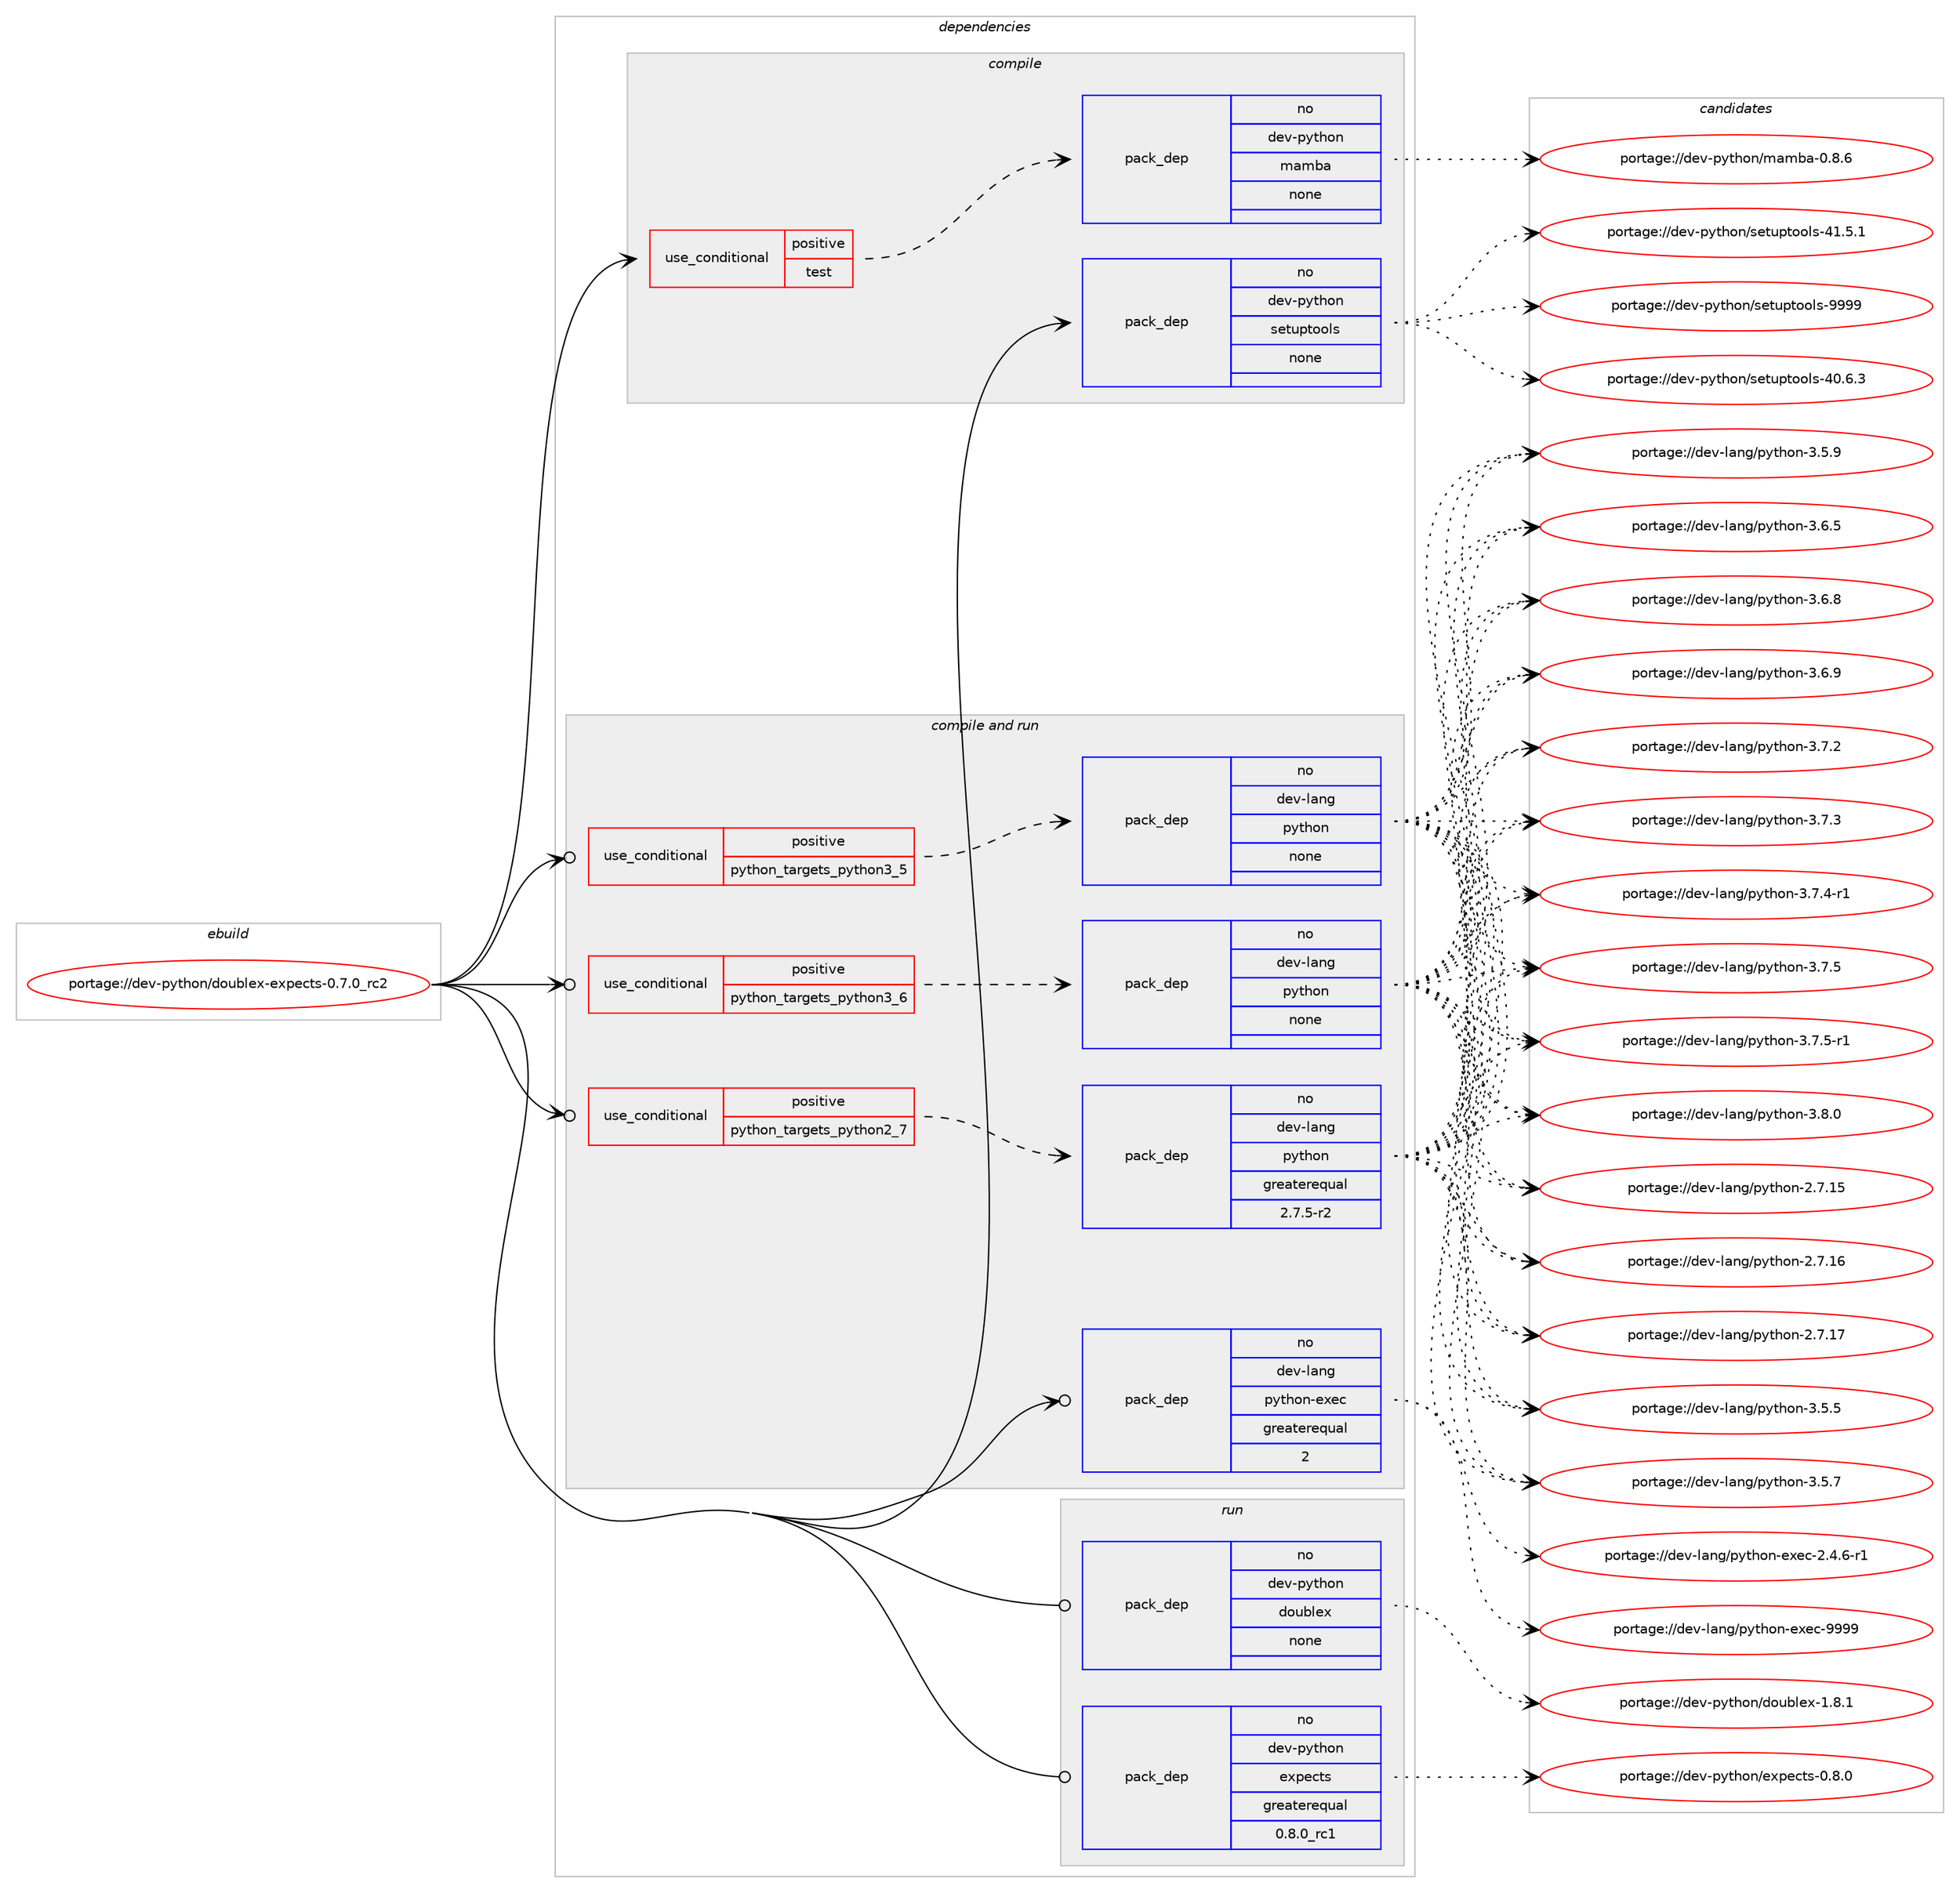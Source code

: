 digraph prolog {

# *************
# Graph options
# *************

newrank=true;
concentrate=true;
compound=true;
graph [rankdir=LR,fontname=Helvetica,fontsize=10,ranksep=1.5];#, ranksep=2.5, nodesep=0.2];
edge  [arrowhead=vee];
node  [fontname=Helvetica,fontsize=10];

# **********
# The ebuild
# **********

subgraph cluster_leftcol {
color=gray;
rank=same;
label=<<i>ebuild</i>>;
id [label="portage://dev-python/doublex-expects-0.7.0_rc2", color=red, width=4, href="../dev-python/doublex-expects-0.7.0_rc2.svg"];
}

# ****************
# The dependencies
# ****************

subgraph cluster_midcol {
color=gray;
label=<<i>dependencies</i>>;
subgraph cluster_compile {
fillcolor="#eeeeee";
style=filled;
label=<<i>compile</i>>;
subgraph cond28064 {
dependency137597 [label=<<TABLE BORDER="0" CELLBORDER="1" CELLSPACING="0" CELLPADDING="4"><TR><TD ROWSPAN="3" CELLPADDING="10">use_conditional</TD></TR><TR><TD>positive</TD></TR><TR><TD>test</TD></TR></TABLE>>, shape=none, color=red];
subgraph pack106216 {
dependency137598 [label=<<TABLE BORDER="0" CELLBORDER="1" CELLSPACING="0" CELLPADDING="4" WIDTH="220"><TR><TD ROWSPAN="6" CELLPADDING="30">pack_dep</TD></TR><TR><TD WIDTH="110">no</TD></TR><TR><TD>dev-python</TD></TR><TR><TD>mamba</TD></TR><TR><TD>none</TD></TR><TR><TD></TD></TR></TABLE>>, shape=none, color=blue];
}
dependency137597:e -> dependency137598:w [weight=20,style="dashed",arrowhead="vee"];
}
id:e -> dependency137597:w [weight=20,style="solid",arrowhead="vee"];
subgraph pack106217 {
dependency137599 [label=<<TABLE BORDER="0" CELLBORDER="1" CELLSPACING="0" CELLPADDING="4" WIDTH="220"><TR><TD ROWSPAN="6" CELLPADDING="30">pack_dep</TD></TR><TR><TD WIDTH="110">no</TD></TR><TR><TD>dev-python</TD></TR><TR><TD>setuptools</TD></TR><TR><TD>none</TD></TR><TR><TD></TD></TR></TABLE>>, shape=none, color=blue];
}
id:e -> dependency137599:w [weight=20,style="solid",arrowhead="vee"];
}
subgraph cluster_compileandrun {
fillcolor="#eeeeee";
style=filled;
label=<<i>compile and run</i>>;
subgraph cond28065 {
dependency137600 [label=<<TABLE BORDER="0" CELLBORDER="1" CELLSPACING="0" CELLPADDING="4"><TR><TD ROWSPAN="3" CELLPADDING="10">use_conditional</TD></TR><TR><TD>positive</TD></TR><TR><TD>python_targets_python2_7</TD></TR></TABLE>>, shape=none, color=red];
subgraph pack106218 {
dependency137601 [label=<<TABLE BORDER="0" CELLBORDER="1" CELLSPACING="0" CELLPADDING="4" WIDTH="220"><TR><TD ROWSPAN="6" CELLPADDING="30">pack_dep</TD></TR><TR><TD WIDTH="110">no</TD></TR><TR><TD>dev-lang</TD></TR><TR><TD>python</TD></TR><TR><TD>greaterequal</TD></TR><TR><TD>2.7.5-r2</TD></TR></TABLE>>, shape=none, color=blue];
}
dependency137600:e -> dependency137601:w [weight=20,style="dashed",arrowhead="vee"];
}
id:e -> dependency137600:w [weight=20,style="solid",arrowhead="odotvee"];
subgraph cond28066 {
dependency137602 [label=<<TABLE BORDER="0" CELLBORDER="1" CELLSPACING="0" CELLPADDING="4"><TR><TD ROWSPAN="3" CELLPADDING="10">use_conditional</TD></TR><TR><TD>positive</TD></TR><TR><TD>python_targets_python3_5</TD></TR></TABLE>>, shape=none, color=red];
subgraph pack106219 {
dependency137603 [label=<<TABLE BORDER="0" CELLBORDER="1" CELLSPACING="0" CELLPADDING="4" WIDTH="220"><TR><TD ROWSPAN="6" CELLPADDING="30">pack_dep</TD></TR><TR><TD WIDTH="110">no</TD></TR><TR><TD>dev-lang</TD></TR><TR><TD>python</TD></TR><TR><TD>none</TD></TR><TR><TD></TD></TR></TABLE>>, shape=none, color=blue];
}
dependency137602:e -> dependency137603:w [weight=20,style="dashed",arrowhead="vee"];
}
id:e -> dependency137602:w [weight=20,style="solid",arrowhead="odotvee"];
subgraph cond28067 {
dependency137604 [label=<<TABLE BORDER="0" CELLBORDER="1" CELLSPACING="0" CELLPADDING="4"><TR><TD ROWSPAN="3" CELLPADDING="10">use_conditional</TD></TR><TR><TD>positive</TD></TR><TR><TD>python_targets_python3_6</TD></TR></TABLE>>, shape=none, color=red];
subgraph pack106220 {
dependency137605 [label=<<TABLE BORDER="0" CELLBORDER="1" CELLSPACING="0" CELLPADDING="4" WIDTH="220"><TR><TD ROWSPAN="6" CELLPADDING="30">pack_dep</TD></TR><TR><TD WIDTH="110">no</TD></TR><TR><TD>dev-lang</TD></TR><TR><TD>python</TD></TR><TR><TD>none</TD></TR><TR><TD></TD></TR></TABLE>>, shape=none, color=blue];
}
dependency137604:e -> dependency137605:w [weight=20,style="dashed",arrowhead="vee"];
}
id:e -> dependency137604:w [weight=20,style="solid",arrowhead="odotvee"];
subgraph pack106221 {
dependency137606 [label=<<TABLE BORDER="0" CELLBORDER="1" CELLSPACING="0" CELLPADDING="4" WIDTH="220"><TR><TD ROWSPAN="6" CELLPADDING="30">pack_dep</TD></TR><TR><TD WIDTH="110">no</TD></TR><TR><TD>dev-lang</TD></TR><TR><TD>python-exec</TD></TR><TR><TD>greaterequal</TD></TR><TR><TD>2</TD></TR></TABLE>>, shape=none, color=blue];
}
id:e -> dependency137606:w [weight=20,style="solid",arrowhead="odotvee"];
}
subgraph cluster_run {
fillcolor="#eeeeee";
style=filled;
label=<<i>run</i>>;
subgraph pack106222 {
dependency137607 [label=<<TABLE BORDER="0" CELLBORDER="1" CELLSPACING="0" CELLPADDING="4" WIDTH="220"><TR><TD ROWSPAN="6" CELLPADDING="30">pack_dep</TD></TR><TR><TD WIDTH="110">no</TD></TR><TR><TD>dev-python</TD></TR><TR><TD>doublex</TD></TR><TR><TD>none</TD></TR><TR><TD></TD></TR></TABLE>>, shape=none, color=blue];
}
id:e -> dependency137607:w [weight=20,style="solid",arrowhead="odot"];
subgraph pack106223 {
dependency137608 [label=<<TABLE BORDER="0" CELLBORDER="1" CELLSPACING="0" CELLPADDING="4" WIDTH="220"><TR><TD ROWSPAN="6" CELLPADDING="30">pack_dep</TD></TR><TR><TD WIDTH="110">no</TD></TR><TR><TD>dev-python</TD></TR><TR><TD>expects</TD></TR><TR><TD>greaterequal</TD></TR><TR><TD>0.8.0_rc1</TD></TR></TABLE>>, shape=none, color=blue];
}
id:e -> dependency137608:w [weight=20,style="solid",arrowhead="odot"];
}
}

# **************
# The candidates
# **************

subgraph cluster_choices {
rank=same;
color=gray;
label=<<i>candidates</i>>;

subgraph choice106216 {
color=black;
nodesep=1;
choiceportage1001011184511212111610411111047109971099897454846564654 [label="portage://dev-python/mamba-0.8.6", color=red, width=4,href="../dev-python/mamba-0.8.6.svg"];
dependency137598:e -> choiceportage1001011184511212111610411111047109971099897454846564654:w [style=dotted,weight="100"];
}
subgraph choice106217 {
color=black;
nodesep=1;
choiceportage100101118451121211161041111104711510111611711211611111110811545524846544651 [label="portage://dev-python/setuptools-40.6.3", color=red, width=4,href="../dev-python/setuptools-40.6.3.svg"];
choiceportage100101118451121211161041111104711510111611711211611111110811545524946534649 [label="portage://dev-python/setuptools-41.5.1", color=red, width=4,href="../dev-python/setuptools-41.5.1.svg"];
choiceportage10010111845112121116104111110471151011161171121161111111081154557575757 [label="portage://dev-python/setuptools-9999", color=red, width=4,href="../dev-python/setuptools-9999.svg"];
dependency137599:e -> choiceportage100101118451121211161041111104711510111611711211611111110811545524846544651:w [style=dotted,weight="100"];
dependency137599:e -> choiceportage100101118451121211161041111104711510111611711211611111110811545524946534649:w [style=dotted,weight="100"];
dependency137599:e -> choiceportage10010111845112121116104111110471151011161171121161111111081154557575757:w [style=dotted,weight="100"];
}
subgraph choice106218 {
color=black;
nodesep=1;
choiceportage10010111845108971101034711212111610411111045504655464953 [label="portage://dev-lang/python-2.7.15", color=red, width=4,href="../dev-lang/python-2.7.15.svg"];
choiceportage10010111845108971101034711212111610411111045504655464954 [label="portage://dev-lang/python-2.7.16", color=red, width=4,href="../dev-lang/python-2.7.16.svg"];
choiceportage10010111845108971101034711212111610411111045504655464955 [label="portage://dev-lang/python-2.7.17", color=red, width=4,href="../dev-lang/python-2.7.17.svg"];
choiceportage100101118451089711010347112121116104111110455146534653 [label="portage://dev-lang/python-3.5.5", color=red, width=4,href="../dev-lang/python-3.5.5.svg"];
choiceportage100101118451089711010347112121116104111110455146534655 [label="portage://dev-lang/python-3.5.7", color=red, width=4,href="../dev-lang/python-3.5.7.svg"];
choiceportage100101118451089711010347112121116104111110455146534657 [label="portage://dev-lang/python-3.5.9", color=red, width=4,href="../dev-lang/python-3.5.9.svg"];
choiceportage100101118451089711010347112121116104111110455146544653 [label="portage://dev-lang/python-3.6.5", color=red, width=4,href="../dev-lang/python-3.6.5.svg"];
choiceportage100101118451089711010347112121116104111110455146544656 [label="portage://dev-lang/python-3.6.8", color=red, width=4,href="../dev-lang/python-3.6.8.svg"];
choiceportage100101118451089711010347112121116104111110455146544657 [label="portage://dev-lang/python-3.6.9", color=red, width=4,href="../dev-lang/python-3.6.9.svg"];
choiceportage100101118451089711010347112121116104111110455146554650 [label="portage://dev-lang/python-3.7.2", color=red, width=4,href="../dev-lang/python-3.7.2.svg"];
choiceportage100101118451089711010347112121116104111110455146554651 [label="portage://dev-lang/python-3.7.3", color=red, width=4,href="../dev-lang/python-3.7.3.svg"];
choiceportage1001011184510897110103471121211161041111104551465546524511449 [label="portage://dev-lang/python-3.7.4-r1", color=red, width=4,href="../dev-lang/python-3.7.4-r1.svg"];
choiceportage100101118451089711010347112121116104111110455146554653 [label="portage://dev-lang/python-3.7.5", color=red, width=4,href="../dev-lang/python-3.7.5.svg"];
choiceportage1001011184510897110103471121211161041111104551465546534511449 [label="portage://dev-lang/python-3.7.5-r1", color=red, width=4,href="../dev-lang/python-3.7.5-r1.svg"];
choiceportage100101118451089711010347112121116104111110455146564648 [label="portage://dev-lang/python-3.8.0", color=red, width=4,href="../dev-lang/python-3.8.0.svg"];
dependency137601:e -> choiceportage10010111845108971101034711212111610411111045504655464953:w [style=dotted,weight="100"];
dependency137601:e -> choiceportage10010111845108971101034711212111610411111045504655464954:w [style=dotted,weight="100"];
dependency137601:e -> choiceportage10010111845108971101034711212111610411111045504655464955:w [style=dotted,weight="100"];
dependency137601:e -> choiceportage100101118451089711010347112121116104111110455146534653:w [style=dotted,weight="100"];
dependency137601:e -> choiceportage100101118451089711010347112121116104111110455146534655:w [style=dotted,weight="100"];
dependency137601:e -> choiceportage100101118451089711010347112121116104111110455146534657:w [style=dotted,weight="100"];
dependency137601:e -> choiceportage100101118451089711010347112121116104111110455146544653:w [style=dotted,weight="100"];
dependency137601:e -> choiceportage100101118451089711010347112121116104111110455146544656:w [style=dotted,weight="100"];
dependency137601:e -> choiceportage100101118451089711010347112121116104111110455146544657:w [style=dotted,weight="100"];
dependency137601:e -> choiceportage100101118451089711010347112121116104111110455146554650:w [style=dotted,weight="100"];
dependency137601:e -> choiceportage100101118451089711010347112121116104111110455146554651:w [style=dotted,weight="100"];
dependency137601:e -> choiceportage1001011184510897110103471121211161041111104551465546524511449:w [style=dotted,weight="100"];
dependency137601:e -> choiceportage100101118451089711010347112121116104111110455146554653:w [style=dotted,weight="100"];
dependency137601:e -> choiceportage1001011184510897110103471121211161041111104551465546534511449:w [style=dotted,weight="100"];
dependency137601:e -> choiceportage100101118451089711010347112121116104111110455146564648:w [style=dotted,weight="100"];
}
subgraph choice106219 {
color=black;
nodesep=1;
choiceportage10010111845108971101034711212111610411111045504655464953 [label="portage://dev-lang/python-2.7.15", color=red, width=4,href="../dev-lang/python-2.7.15.svg"];
choiceportage10010111845108971101034711212111610411111045504655464954 [label="portage://dev-lang/python-2.7.16", color=red, width=4,href="../dev-lang/python-2.7.16.svg"];
choiceportage10010111845108971101034711212111610411111045504655464955 [label="portage://dev-lang/python-2.7.17", color=red, width=4,href="../dev-lang/python-2.7.17.svg"];
choiceportage100101118451089711010347112121116104111110455146534653 [label="portage://dev-lang/python-3.5.5", color=red, width=4,href="../dev-lang/python-3.5.5.svg"];
choiceportage100101118451089711010347112121116104111110455146534655 [label="portage://dev-lang/python-3.5.7", color=red, width=4,href="../dev-lang/python-3.5.7.svg"];
choiceportage100101118451089711010347112121116104111110455146534657 [label="portage://dev-lang/python-3.5.9", color=red, width=4,href="../dev-lang/python-3.5.9.svg"];
choiceportage100101118451089711010347112121116104111110455146544653 [label="portage://dev-lang/python-3.6.5", color=red, width=4,href="../dev-lang/python-3.6.5.svg"];
choiceportage100101118451089711010347112121116104111110455146544656 [label="portage://dev-lang/python-3.6.8", color=red, width=4,href="../dev-lang/python-3.6.8.svg"];
choiceportage100101118451089711010347112121116104111110455146544657 [label="portage://dev-lang/python-3.6.9", color=red, width=4,href="../dev-lang/python-3.6.9.svg"];
choiceportage100101118451089711010347112121116104111110455146554650 [label="portage://dev-lang/python-3.7.2", color=red, width=4,href="../dev-lang/python-3.7.2.svg"];
choiceportage100101118451089711010347112121116104111110455146554651 [label="portage://dev-lang/python-3.7.3", color=red, width=4,href="../dev-lang/python-3.7.3.svg"];
choiceportage1001011184510897110103471121211161041111104551465546524511449 [label="portage://dev-lang/python-3.7.4-r1", color=red, width=4,href="../dev-lang/python-3.7.4-r1.svg"];
choiceportage100101118451089711010347112121116104111110455146554653 [label="portage://dev-lang/python-3.7.5", color=red, width=4,href="../dev-lang/python-3.7.5.svg"];
choiceportage1001011184510897110103471121211161041111104551465546534511449 [label="portage://dev-lang/python-3.7.5-r1", color=red, width=4,href="../dev-lang/python-3.7.5-r1.svg"];
choiceportage100101118451089711010347112121116104111110455146564648 [label="portage://dev-lang/python-3.8.0", color=red, width=4,href="../dev-lang/python-3.8.0.svg"];
dependency137603:e -> choiceportage10010111845108971101034711212111610411111045504655464953:w [style=dotted,weight="100"];
dependency137603:e -> choiceportage10010111845108971101034711212111610411111045504655464954:w [style=dotted,weight="100"];
dependency137603:e -> choiceportage10010111845108971101034711212111610411111045504655464955:w [style=dotted,weight="100"];
dependency137603:e -> choiceportage100101118451089711010347112121116104111110455146534653:w [style=dotted,weight="100"];
dependency137603:e -> choiceportage100101118451089711010347112121116104111110455146534655:w [style=dotted,weight="100"];
dependency137603:e -> choiceportage100101118451089711010347112121116104111110455146534657:w [style=dotted,weight="100"];
dependency137603:e -> choiceportage100101118451089711010347112121116104111110455146544653:w [style=dotted,weight="100"];
dependency137603:e -> choiceportage100101118451089711010347112121116104111110455146544656:w [style=dotted,weight="100"];
dependency137603:e -> choiceportage100101118451089711010347112121116104111110455146544657:w [style=dotted,weight="100"];
dependency137603:e -> choiceportage100101118451089711010347112121116104111110455146554650:w [style=dotted,weight="100"];
dependency137603:e -> choiceportage100101118451089711010347112121116104111110455146554651:w [style=dotted,weight="100"];
dependency137603:e -> choiceportage1001011184510897110103471121211161041111104551465546524511449:w [style=dotted,weight="100"];
dependency137603:e -> choiceportage100101118451089711010347112121116104111110455146554653:w [style=dotted,weight="100"];
dependency137603:e -> choiceportage1001011184510897110103471121211161041111104551465546534511449:w [style=dotted,weight="100"];
dependency137603:e -> choiceportage100101118451089711010347112121116104111110455146564648:w [style=dotted,weight="100"];
}
subgraph choice106220 {
color=black;
nodesep=1;
choiceportage10010111845108971101034711212111610411111045504655464953 [label="portage://dev-lang/python-2.7.15", color=red, width=4,href="../dev-lang/python-2.7.15.svg"];
choiceportage10010111845108971101034711212111610411111045504655464954 [label="portage://dev-lang/python-2.7.16", color=red, width=4,href="../dev-lang/python-2.7.16.svg"];
choiceportage10010111845108971101034711212111610411111045504655464955 [label="portage://dev-lang/python-2.7.17", color=red, width=4,href="../dev-lang/python-2.7.17.svg"];
choiceportage100101118451089711010347112121116104111110455146534653 [label="portage://dev-lang/python-3.5.5", color=red, width=4,href="../dev-lang/python-3.5.5.svg"];
choiceportage100101118451089711010347112121116104111110455146534655 [label="portage://dev-lang/python-3.5.7", color=red, width=4,href="../dev-lang/python-3.5.7.svg"];
choiceportage100101118451089711010347112121116104111110455146534657 [label="portage://dev-lang/python-3.5.9", color=red, width=4,href="../dev-lang/python-3.5.9.svg"];
choiceportage100101118451089711010347112121116104111110455146544653 [label="portage://dev-lang/python-3.6.5", color=red, width=4,href="../dev-lang/python-3.6.5.svg"];
choiceportage100101118451089711010347112121116104111110455146544656 [label="portage://dev-lang/python-3.6.8", color=red, width=4,href="../dev-lang/python-3.6.8.svg"];
choiceportage100101118451089711010347112121116104111110455146544657 [label="portage://dev-lang/python-3.6.9", color=red, width=4,href="../dev-lang/python-3.6.9.svg"];
choiceportage100101118451089711010347112121116104111110455146554650 [label="portage://dev-lang/python-3.7.2", color=red, width=4,href="../dev-lang/python-3.7.2.svg"];
choiceportage100101118451089711010347112121116104111110455146554651 [label="portage://dev-lang/python-3.7.3", color=red, width=4,href="../dev-lang/python-3.7.3.svg"];
choiceportage1001011184510897110103471121211161041111104551465546524511449 [label="portage://dev-lang/python-3.7.4-r1", color=red, width=4,href="../dev-lang/python-3.7.4-r1.svg"];
choiceportage100101118451089711010347112121116104111110455146554653 [label="portage://dev-lang/python-3.7.5", color=red, width=4,href="../dev-lang/python-3.7.5.svg"];
choiceportage1001011184510897110103471121211161041111104551465546534511449 [label="portage://dev-lang/python-3.7.5-r1", color=red, width=4,href="../dev-lang/python-3.7.5-r1.svg"];
choiceportage100101118451089711010347112121116104111110455146564648 [label="portage://dev-lang/python-3.8.0", color=red, width=4,href="../dev-lang/python-3.8.0.svg"];
dependency137605:e -> choiceportage10010111845108971101034711212111610411111045504655464953:w [style=dotted,weight="100"];
dependency137605:e -> choiceportage10010111845108971101034711212111610411111045504655464954:w [style=dotted,weight="100"];
dependency137605:e -> choiceportage10010111845108971101034711212111610411111045504655464955:w [style=dotted,weight="100"];
dependency137605:e -> choiceportage100101118451089711010347112121116104111110455146534653:w [style=dotted,weight="100"];
dependency137605:e -> choiceportage100101118451089711010347112121116104111110455146534655:w [style=dotted,weight="100"];
dependency137605:e -> choiceportage100101118451089711010347112121116104111110455146534657:w [style=dotted,weight="100"];
dependency137605:e -> choiceportage100101118451089711010347112121116104111110455146544653:w [style=dotted,weight="100"];
dependency137605:e -> choiceportage100101118451089711010347112121116104111110455146544656:w [style=dotted,weight="100"];
dependency137605:e -> choiceportage100101118451089711010347112121116104111110455146544657:w [style=dotted,weight="100"];
dependency137605:e -> choiceportage100101118451089711010347112121116104111110455146554650:w [style=dotted,weight="100"];
dependency137605:e -> choiceportage100101118451089711010347112121116104111110455146554651:w [style=dotted,weight="100"];
dependency137605:e -> choiceportage1001011184510897110103471121211161041111104551465546524511449:w [style=dotted,weight="100"];
dependency137605:e -> choiceportage100101118451089711010347112121116104111110455146554653:w [style=dotted,weight="100"];
dependency137605:e -> choiceportage1001011184510897110103471121211161041111104551465546534511449:w [style=dotted,weight="100"];
dependency137605:e -> choiceportage100101118451089711010347112121116104111110455146564648:w [style=dotted,weight="100"];
}
subgraph choice106221 {
color=black;
nodesep=1;
choiceportage10010111845108971101034711212111610411111045101120101994550465246544511449 [label="portage://dev-lang/python-exec-2.4.6-r1", color=red, width=4,href="../dev-lang/python-exec-2.4.6-r1.svg"];
choiceportage10010111845108971101034711212111610411111045101120101994557575757 [label="portage://dev-lang/python-exec-9999", color=red, width=4,href="../dev-lang/python-exec-9999.svg"];
dependency137606:e -> choiceportage10010111845108971101034711212111610411111045101120101994550465246544511449:w [style=dotted,weight="100"];
dependency137606:e -> choiceportage10010111845108971101034711212111610411111045101120101994557575757:w [style=dotted,weight="100"];
}
subgraph choice106222 {
color=black;
nodesep=1;
choiceportage100101118451121211161041111104710011111798108101120454946564649 [label="portage://dev-python/doublex-1.8.1", color=red, width=4,href="../dev-python/doublex-1.8.1.svg"];
dependency137607:e -> choiceportage100101118451121211161041111104710011111798108101120454946564649:w [style=dotted,weight="100"];
}
subgraph choice106223 {
color=black;
nodesep=1;
choiceportage100101118451121211161041111104710112011210199116115454846564648 [label="portage://dev-python/expects-0.8.0", color=red, width=4,href="../dev-python/expects-0.8.0.svg"];
dependency137608:e -> choiceportage100101118451121211161041111104710112011210199116115454846564648:w [style=dotted,weight="100"];
}
}

}
